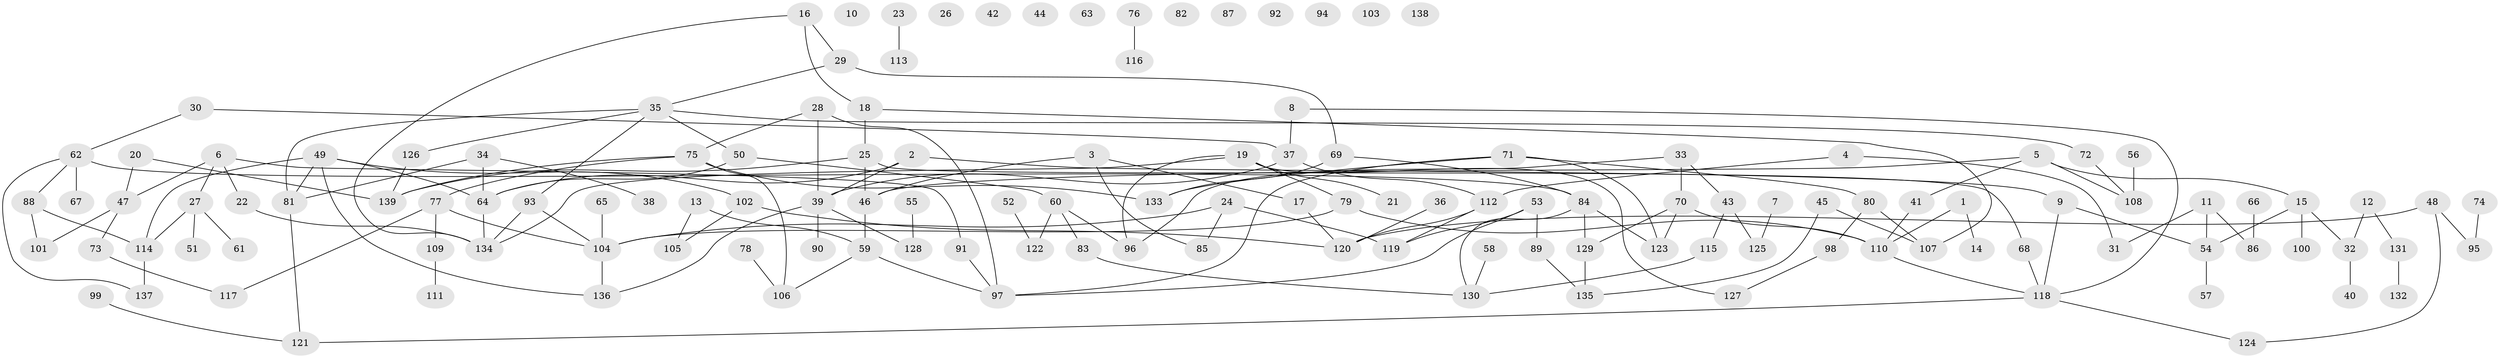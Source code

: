 // coarse degree distribution, {1: 0.22105263157894736, 3: 0.17894736842105263, 4: 0.14736842105263157, 2: 0.1368421052631579, 0: 0.12631578947368421, 6: 0.08421052631578947, 5: 0.08421052631578947, 7: 0.010526315789473684, 9: 0.010526315789473684}
// Generated by graph-tools (version 1.1) at 2025/41/03/06/25 10:41:21]
// undirected, 139 vertices, 173 edges
graph export_dot {
graph [start="1"]
  node [color=gray90,style=filled];
  1;
  2;
  3;
  4;
  5;
  6;
  7;
  8;
  9;
  10;
  11;
  12;
  13;
  14;
  15;
  16;
  17;
  18;
  19;
  20;
  21;
  22;
  23;
  24;
  25;
  26;
  27;
  28;
  29;
  30;
  31;
  32;
  33;
  34;
  35;
  36;
  37;
  38;
  39;
  40;
  41;
  42;
  43;
  44;
  45;
  46;
  47;
  48;
  49;
  50;
  51;
  52;
  53;
  54;
  55;
  56;
  57;
  58;
  59;
  60;
  61;
  62;
  63;
  64;
  65;
  66;
  67;
  68;
  69;
  70;
  71;
  72;
  73;
  74;
  75;
  76;
  77;
  78;
  79;
  80;
  81;
  82;
  83;
  84;
  85;
  86;
  87;
  88;
  89;
  90;
  91;
  92;
  93;
  94;
  95;
  96;
  97;
  98;
  99;
  100;
  101;
  102;
  103;
  104;
  105;
  106;
  107;
  108;
  109;
  110;
  111;
  112;
  113;
  114;
  115;
  116;
  117;
  118;
  119;
  120;
  121;
  122;
  123;
  124;
  125;
  126;
  127;
  128;
  129;
  130;
  131;
  132;
  133;
  134;
  135;
  136;
  137;
  138;
  139;
  1 -- 14;
  1 -- 110;
  2 -- 9;
  2 -- 39;
  2 -- 64;
  3 -- 17;
  3 -- 46;
  3 -- 85;
  4 -- 31;
  4 -- 112;
  5 -- 15;
  5 -- 41;
  5 -- 46;
  5 -- 108;
  6 -- 22;
  6 -- 27;
  6 -- 47;
  6 -- 91;
  7 -- 125;
  8 -- 37;
  8 -- 118;
  9 -- 54;
  9 -- 118;
  11 -- 31;
  11 -- 54;
  11 -- 86;
  12 -- 32;
  12 -- 131;
  13 -- 59;
  13 -- 105;
  15 -- 32;
  15 -- 54;
  15 -- 100;
  16 -- 18;
  16 -- 29;
  16 -- 134;
  17 -- 120;
  18 -- 25;
  18 -- 107;
  19 -- 21;
  19 -- 79;
  19 -- 96;
  19 -- 127;
  19 -- 134;
  20 -- 47;
  20 -- 139;
  22 -- 134;
  23 -- 113;
  24 -- 85;
  24 -- 104;
  24 -- 119;
  25 -- 46;
  25 -- 68;
  25 -- 139;
  27 -- 51;
  27 -- 61;
  27 -- 114;
  28 -- 39;
  28 -- 75;
  28 -- 97;
  29 -- 35;
  29 -- 69;
  30 -- 37;
  30 -- 62;
  32 -- 40;
  33 -- 43;
  33 -- 70;
  33 -- 96;
  34 -- 38;
  34 -- 64;
  34 -- 81;
  35 -- 50;
  35 -- 72;
  35 -- 81;
  35 -- 93;
  35 -- 126;
  36 -- 120;
  37 -- 39;
  37 -- 112;
  39 -- 90;
  39 -- 128;
  39 -- 136;
  41 -- 110;
  43 -- 115;
  43 -- 125;
  45 -- 107;
  45 -- 135;
  46 -- 59;
  47 -- 73;
  47 -- 101;
  48 -- 95;
  48 -- 120;
  48 -- 124;
  49 -- 64;
  49 -- 81;
  49 -- 102;
  49 -- 114;
  49 -- 136;
  50 -- 60;
  50 -- 64;
  52 -- 122;
  53 -- 89;
  53 -- 97;
  53 -- 119;
  54 -- 57;
  55 -- 128;
  56 -- 108;
  58 -- 130;
  59 -- 97;
  59 -- 106;
  60 -- 83;
  60 -- 96;
  60 -- 122;
  62 -- 67;
  62 -- 84;
  62 -- 88;
  62 -- 137;
  64 -- 134;
  65 -- 104;
  66 -- 86;
  68 -- 118;
  69 -- 84;
  69 -- 133;
  70 -- 110;
  70 -- 123;
  70 -- 129;
  71 -- 80;
  71 -- 97;
  71 -- 123;
  71 -- 133;
  72 -- 108;
  73 -- 117;
  74 -- 95;
  75 -- 77;
  75 -- 106;
  75 -- 133;
  75 -- 139;
  76 -- 116;
  77 -- 104;
  77 -- 109;
  77 -- 117;
  78 -- 106;
  79 -- 104;
  79 -- 110;
  80 -- 98;
  80 -- 107;
  81 -- 121;
  83 -- 130;
  84 -- 123;
  84 -- 129;
  84 -- 130;
  88 -- 101;
  88 -- 114;
  89 -- 135;
  91 -- 97;
  93 -- 104;
  93 -- 134;
  98 -- 127;
  99 -- 121;
  102 -- 105;
  102 -- 120;
  104 -- 136;
  109 -- 111;
  110 -- 118;
  112 -- 119;
  112 -- 120;
  114 -- 137;
  115 -- 130;
  118 -- 121;
  118 -- 124;
  126 -- 139;
  129 -- 135;
  131 -- 132;
}
